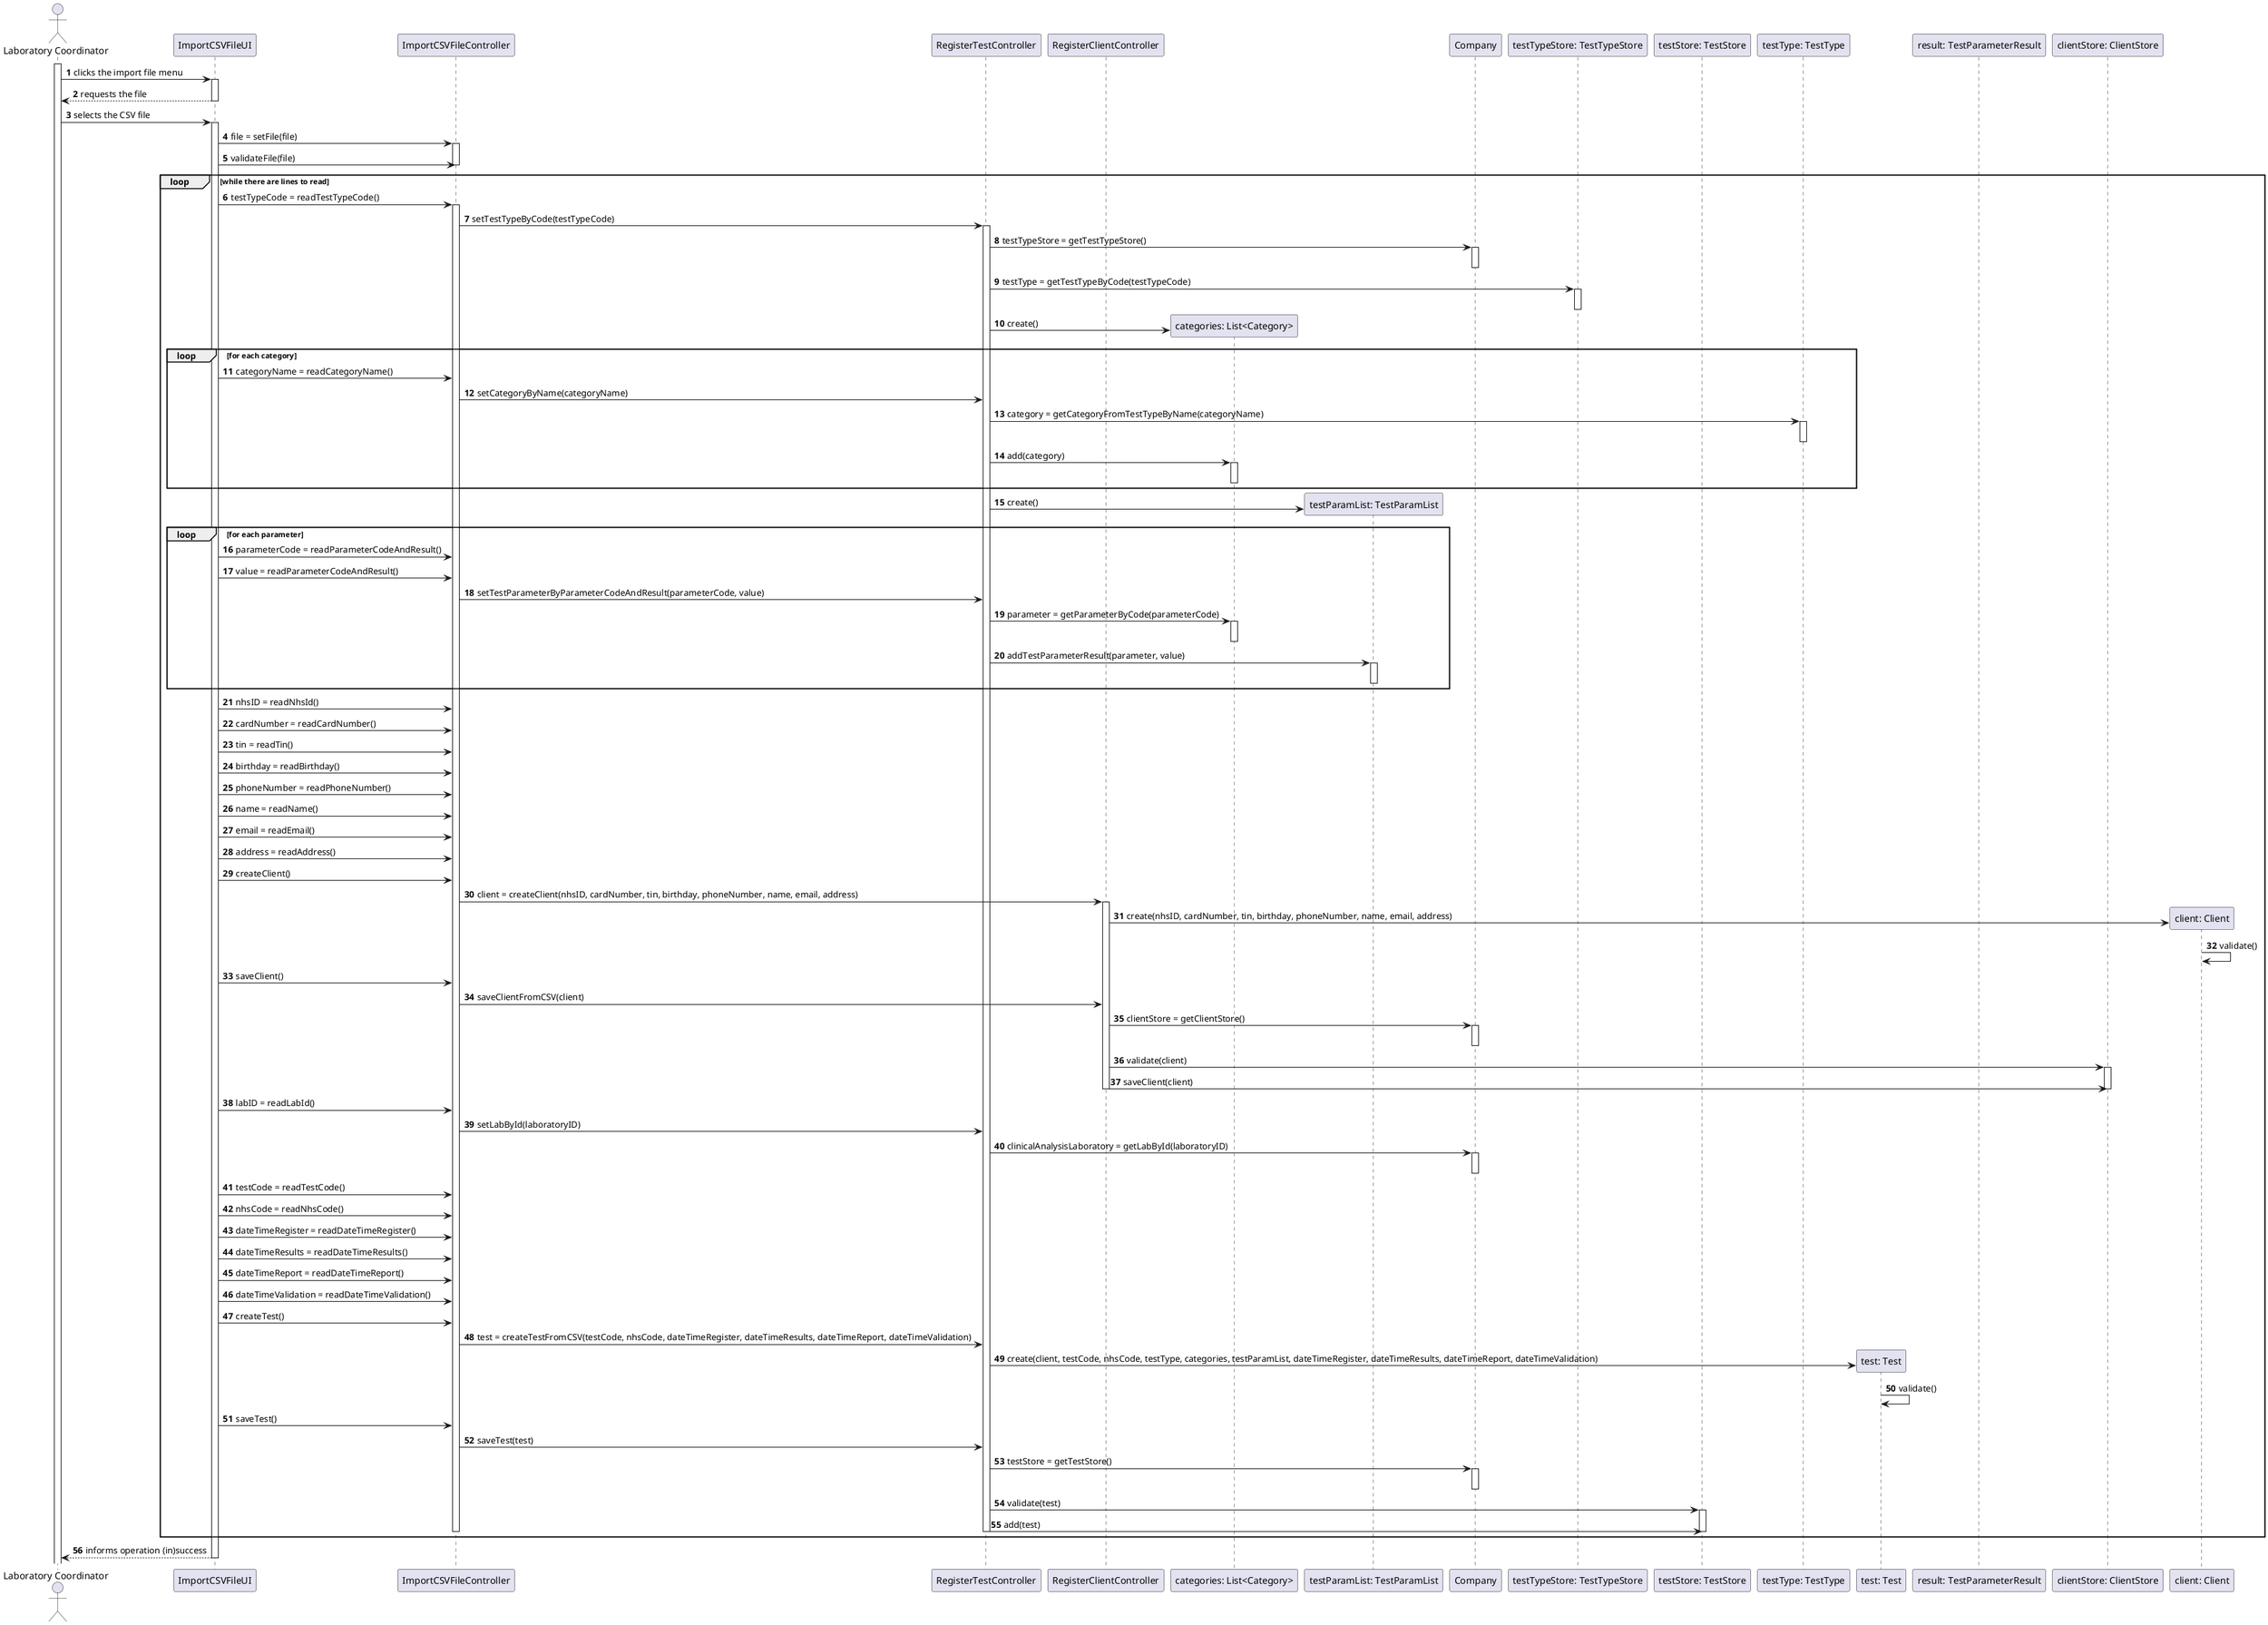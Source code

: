 @startuml

autonumber

actor "Laboratory Coordinator" as lc

participant ImportCSVFileUI as icfu
participant ImportCSVFileController as icfc
participant RegisterTestController as rtc
participant RegisterClientController as rcc
participant "categories: List<Category>" as categories
participant "testParamList: TestParamList" as tpl
participant Company
participant "testTypeStore: TestTypeStore" as tts
participant "testStore: TestStore" as ts
participant "testType: TestType" as tt
participant "test: Test" as Test
participant "result: TestParameterResult"
participant "clientStore: ClientStore" as cs
participant "client: Client" as client
activate lc


lc -> icfu: clicks the import file menu
activate icfu


icfu -[dotted]> lc: requests the file
deactivate icfu


lc -> icfu: selects the CSV file
activate icfu

icfu -> icfc: file = setFile(file)
activate icfc
icfu -> icfc: validateFile(file)
deactivate icfc

loop while there are lines to read
icfu -> icfc: testTypeCode = readTestTypeCode()
activate icfc
icfc -> rtc: setTestTypeByCode(testTypeCode)
activate rtc
rtc -> Company: testTypeStore = getTestTypeStore()
activate Company
deactivate Company

rtc -> tts: testType = getTestTypeByCode(testTypeCode)
activate tts
deactivate tts

create categories
rtc -> categories: create()

loop for each category
icfu -> icfc: categoryName = readCategoryName()
icfc -> rtc: setCategoryByName(categoryName)
rtc -> tt: category = getCategoryFromTestTypeByName(categoryName)
activate tt
deactivate tt

rtc -> categories: add(category)
activate categories
deactivate categories
end loop

create tpl
rtc -> tpl: create()


loop for each parameter
icfu -> icfc: parameterCode = readParameterCodeAndResult()
icfu -> icfc: value = readParameterCodeAndResult()
icfc -> rtc: setTestParameterByParameterCodeAndResult(parameterCode, value)
rtc -> categories: parameter = getParameterByCode(parameterCode)
activate categories
deactivate categories
rtc -> tpl: addTestParameterResult(parameter, value)
activate tpl
deactivate tpl
end loop
icfu -> icfc: nhsID = readNhsId()
icfu -> icfc: cardNumber = readCardNumber()
icfu -> icfc: tin = readTin()
icfu -> icfc: birthday = readBirthday()
icfu -> icfc: phoneNumber = readPhoneNumber()
icfu -> icfc: name = readName()
icfu -> icfc: email = readEmail()
icfu -> icfc: address = readAddress()
icfu -> icfc: createClient()


icfc -> rcc: client = createClient(nhsID, cardNumber, tin, birthday, phoneNumber, name, email, address)
activate rcc
create client
rcc -> client: create(nhsID, cardNumber, tin, birthday, phoneNumber, name, email, address)
client -> client: validate()


icfu -> icfc: saveClient()
icfc -> rcc: saveClientFromCSV(client)
rcc -> Company: clientStore = getClientStore()
activate Company
deactivate Company
rcc -> cs: validate(client)
activate cs
rcc -> cs: saveClient(client)
deactivate cs
deactivate rcc

icfu -> icfc: labID = readLabId()
icfc -> rtc: setLabById(laboratoryID)
rtc -> Company: clinicalAnalysisLaboratory = getLabById(laboratoryID)
activate Company
deactivate Company

icfu -> icfc: testCode = readTestCode()
icfu -> icfc: nhsCode = readNhsCode()
icfu -> icfc: dateTimeRegister = readDateTimeRegister()
icfu -> icfc: dateTimeResults = readDateTimeResults()
icfu -> icfc: dateTimeReport = readDateTimeReport()
icfu -> icfc: dateTimeValidation = readDateTimeValidation()
icfu -> icfc: createTest()
icfc -> rtc: test = createTestFromCSV(testCode, nhsCode, dateTimeRegister, dateTimeResults, dateTimeReport, dateTimeValidation)

create Test
rtc -> Test: create(client, testCode, nhsCode, testType, categories, testParamList, dateTimeRegister, dateTimeResults, dateTimeReport, dateTimeValidation)



Test -> Test: validate()

icfu -> icfc: saveTest()
icfc -> rtc: saveTest(test)

rtc -> Company: testStore = getTestStore()
activate Company
deactivate Company


rtc -> ts: validate(test)
activate ts
rtc -> ts: add(test)
deactivate ts

deactivate icfc
deactivate rtc


end loop

icfu -[dotted]> lc: informs operation (in)success
deactivate icfu


@enduml